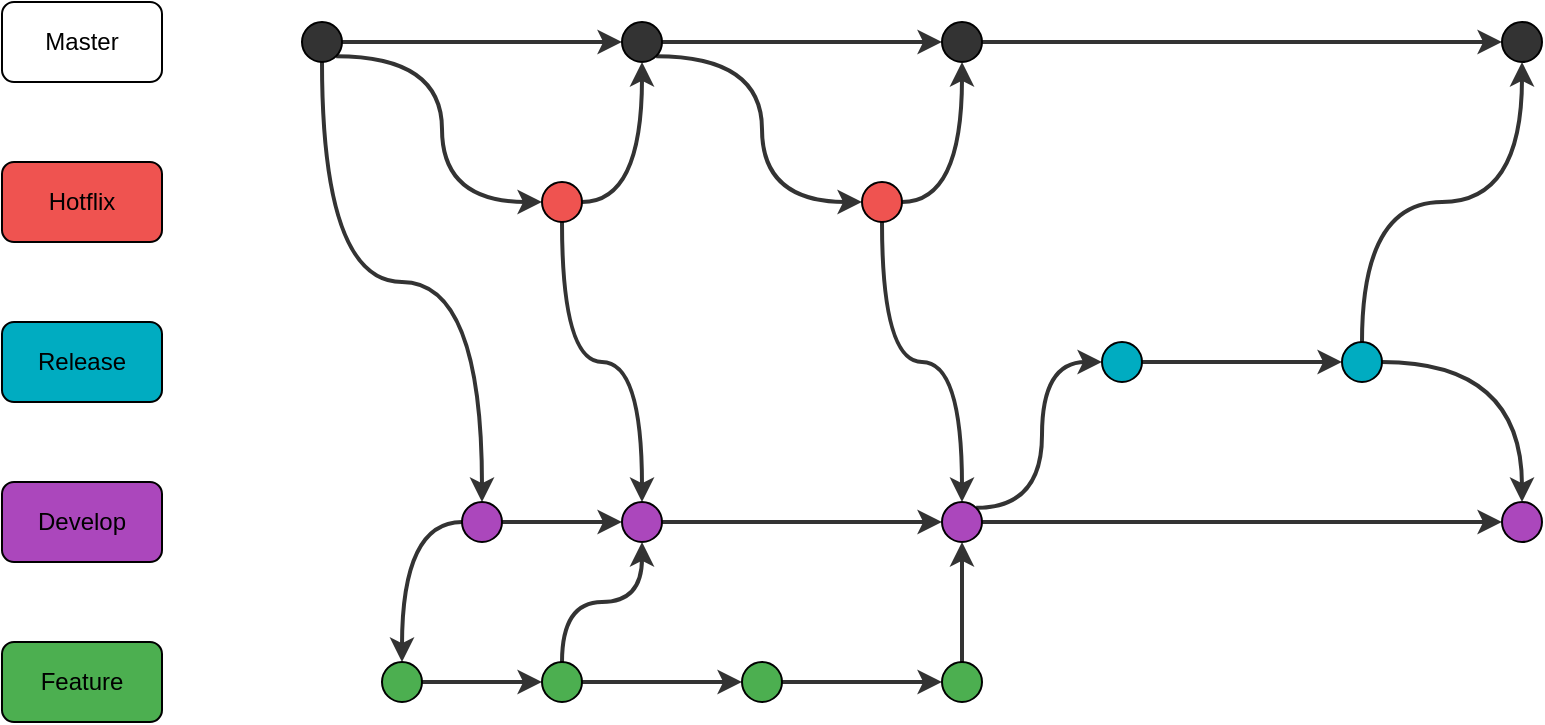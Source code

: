 <mxfile>
    <diagram id="sVAUizd39VXjNcM70dzx" name="Página-1">
        <mxGraphModel dx="904" dy="654" grid="0" gridSize="10" guides="1" tooltips="1" connect="1" arrows="1" fold="1" page="1" pageScale="1" pageWidth="800" pageHeight="400" background="#ffffff" math="0" shadow="0">
            <root>
                <mxCell id="0"/>
                <mxCell id="1" parent="0"/>
                <mxCell id="2" value="Master" style="rounded=1;whiteSpace=wrap;html=1;" vertex="1" parent="1">
                    <mxGeometry x="15" y="20" width="80" height="40" as="geometry"/>
                </mxCell>
                <mxCell id="3" value="Hotflix" style="rounded=1;whiteSpace=wrap;html=1;fillColor=#EF5350;" vertex="1" parent="1">
                    <mxGeometry x="15" y="100" width="80" height="40" as="geometry"/>
                </mxCell>
                <mxCell id="4" value="Release" style="rounded=1;whiteSpace=wrap;html=1;fillColor=#00ACC1;" vertex="1" parent="1">
                    <mxGeometry x="15" y="180" width="80" height="40" as="geometry"/>
                </mxCell>
                <mxCell id="5" value="Develop" style="rounded=1;whiteSpace=wrap;html=1;fillColor=#AB47BC;" vertex="1" parent="1">
                    <mxGeometry x="15" y="260" width="80" height="40" as="geometry"/>
                </mxCell>
                <mxCell id="6" value="Feature" style="rounded=1;whiteSpace=wrap;html=1;fillColor=#4CAF50;" vertex="1" parent="1">
                    <mxGeometry x="15" y="340" width="80" height="40" as="geometry"/>
                </mxCell>
                <mxCell id="25" style="edgeStyle=orthogonalEdgeStyle;curved=1;orthogonalLoop=1;jettySize=auto;html=1;exitX=1;exitY=1;exitDx=0;exitDy=0;entryX=0;entryY=0.5;entryDx=0;entryDy=0;strokeColor=#333333;strokeWidth=2;" edge="1" parent="1" source="7" target="13">
                    <mxGeometry relative="1" as="geometry"/>
                </mxCell>
                <mxCell id="26" style="edgeStyle=orthogonalEdgeStyle;curved=1;orthogonalLoop=1;jettySize=auto;html=1;strokeColor=#333333;strokeWidth=2;" edge="1" parent="1" source="7" target="8">
                    <mxGeometry relative="1" as="geometry"/>
                </mxCell>
                <mxCell id="58" style="edgeStyle=orthogonalEdgeStyle;curved=1;orthogonalLoop=1;jettySize=auto;html=1;entryX=0.5;entryY=0;entryDx=0;entryDy=0;strokeColor=#333333;strokeWidth=2;exitX=0.5;exitY=1;exitDx=0;exitDy=0;" edge="1" parent="1" source="7" target="12">
                    <mxGeometry relative="1" as="geometry"/>
                </mxCell>
                <mxCell id="7" value="" style="ellipse;whiteSpace=wrap;html=1;aspect=fixed;fillColor=#333333;" vertex="1" parent="1">
                    <mxGeometry x="165" y="30" width="20" height="20" as="geometry"/>
                </mxCell>
                <mxCell id="27" style="edgeStyle=orthogonalEdgeStyle;curved=1;orthogonalLoop=1;jettySize=auto;html=1;entryX=0;entryY=0.5;entryDx=0;entryDy=0;strokeColor=#333333;strokeWidth=2;" edge="1" parent="1" source="8" target="9">
                    <mxGeometry relative="1" as="geometry"/>
                </mxCell>
                <mxCell id="30" style="edgeStyle=orthogonalEdgeStyle;curved=1;orthogonalLoop=1;jettySize=auto;html=1;exitX=1;exitY=1;exitDx=0;exitDy=0;entryX=0;entryY=0.5;entryDx=0;entryDy=0;strokeColor=#333333;strokeWidth=2;" edge="1" parent="1" source="8" target="14">
                    <mxGeometry relative="1" as="geometry"/>
                </mxCell>
                <mxCell id="8" value="" style="ellipse;whiteSpace=wrap;html=1;aspect=fixed;fillColor=#333333;" vertex="1" parent="1">
                    <mxGeometry x="325" y="30" width="20" height="20" as="geometry"/>
                </mxCell>
                <mxCell id="28" style="edgeStyle=orthogonalEdgeStyle;curved=1;orthogonalLoop=1;jettySize=auto;html=1;entryX=0;entryY=0.5;entryDx=0;entryDy=0;strokeColor=#333333;strokeWidth=2;" edge="1" parent="1" source="9" target="11">
                    <mxGeometry relative="1" as="geometry"/>
                </mxCell>
                <mxCell id="9" value="" style="ellipse;whiteSpace=wrap;html=1;aspect=fixed;fillColor=#333333;" vertex="1" parent="1">
                    <mxGeometry x="485" y="30" width="20" height="20" as="geometry"/>
                </mxCell>
                <mxCell id="11" value="" style="ellipse;whiteSpace=wrap;html=1;aspect=fixed;fillColor=#333333;" vertex="1" parent="1">
                    <mxGeometry x="765" y="30" width="20" height="20" as="geometry"/>
                </mxCell>
                <mxCell id="37" style="edgeStyle=orthogonalEdgeStyle;curved=1;orthogonalLoop=1;jettySize=auto;html=1;entryX=0;entryY=0.5;entryDx=0;entryDy=0;strokeColor=#333333;strokeWidth=2;" edge="1" parent="1" source="12" target="15">
                    <mxGeometry relative="1" as="geometry"/>
                </mxCell>
                <mxCell id="45" style="edgeStyle=orthogonalEdgeStyle;curved=1;orthogonalLoop=1;jettySize=auto;html=1;strokeColor=#333333;strokeWidth=2;" edge="1" parent="1" source="12" target="17">
                    <mxGeometry relative="1" as="geometry"/>
                </mxCell>
                <mxCell id="12" value="" style="ellipse;whiteSpace=wrap;html=1;aspect=fixed;fillColor=#AB47BC;" vertex="1" parent="1">
                    <mxGeometry x="245" y="270" width="20" height="20" as="geometry"/>
                </mxCell>
                <mxCell id="29" style="edgeStyle=orthogonalEdgeStyle;curved=1;orthogonalLoop=1;jettySize=auto;html=1;entryX=0.5;entryY=1;entryDx=0;entryDy=0;strokeColor=#333333;strokeWidth=2;" edge="1" parent="1" source="13" target="8">
                    <mxGeometry relative="1" as="geometry"/>
                </mxCell>
                <mxCell id="35" style="edgeStyle=orthogonalEdgeStyle;curved=1;orthogonalLoop=1;jettySize=auto;html=1;strokeColor=#333333;strokeWidth=2;exitX=0.5;exitY=1;exitDx=0;exitDy=0;" edge="1" parent="1" source="13" target="15">
                    <mxGeometry relative="1" as="geometry"/>
                </mxCell>
                <mxCell id="13" value="" style="ellipse;whiteSpace=wrap;html=1;aspect=fixed;fillColor=#EF5350;" vertex="1" parent="1">
                    <mxGeometry x="285" y="110" width="20" height="20" as="geometry"/>
                </mxCell>
                <mxCell id="31" style="edgeStyle=orthogonalEdgeStyle;curved=1;orthogonalLoop=1;jettySize=auto;html=1;exitX=1;exitY=0.5;exitDx=0;exitDy=0;entryX=0.5;entryY=1;entryDx=0;entryDy=0;strokeColor=#333333;strokeWidth=2;" edge="1" parent="1" source="14" target="9">
                    <mxGeometry relative="1" as="geometry"/>
                </mxCell>
                <mxCell id="36" style="edgeStyle=orthogonalEdgeStyle;curved=1;orthogonalLoop=1;jettySize=auto;html=1;entryX=0.5;entryY=0;entryDx=0;entryDy=0;strokeColor=#333333;strokeWidth=2;exitX=0.5;exitY=1;exitDx=0;exitDy=0;" edge="1" parent="1" source="14" target="16">
                    <mxGeometry relative="1" as="geometry"/>
                </mxCell>
                <mxCell id="14" value="" style="ellipse;whiteSpace=wrap;html=1;aspect=fixed;fillColor=#EF5350;" vertex="1" parent="1">
                    <mxGeometry x="445" y="110" width="20" height="20" as="geometry"/>
                </mxCell>
                <mxCell id="38" style="edgeStyle=orthogonalEdgeStyle;curved=1;orthogonalLoop=1;jettySize=auto;html=1;entryX=0;entryY=0.5;entryDx=0;entryDy=0;strokeColor=#333333;strokeWidth=2;" edge="1" parent="1" source="15" target="16">
                    <mxGeometry relative="1" as="geometry"/>
                </mxCell>
                <mxCell id="15" value="" style="ellipse;whiteSpace=wrap;html=1;aspect=fixed;fillColor=#AB47BC;" vertex="1" parent="1">
                    <mxGeometry x="325" y="270" width="20" height="20" as="geometry"/>
                </mxCell>
                <mxCell id="39" style="edgeStyle=orthogonalEdgeStyle;curved=1;orthogonalLoop=1;jettySize=auto;html=1;entryX=0;entryY=0.5;entryDx=0;entryDy=0;strokeColor=#333333;strokeWidth=2;" edge="1" parent="1" source="16" target="21">
                    <mxGeometry relative="1" as="geometry"/>
                </mxCell>
                <mxCell id="40" style="edgeStyle=orthogonalEdgeStyle;curved=1;orthogonalLoop=1;jettySize=auto;html=1;exitX=1;exitY=0;exitDx=0;exitDy=0;entryX=0;entryY=0.5;entryDx=0;entryDy=0;strokeColor=#333333;strokeWidth=2;" edge="1" parent="1" source="16" target="22">
                    <mxGeometry relative="1" as="geometry"/>
                </mxCell>
                <mxCell id="16" value="" style="ellipse;whiteSpace=wrap;html=1;aspect=fixed;fillColor=#AB47BC;" vertex="1" parent="1">
                    <mxGeometry x="485" y="270" width="20" height="20" as="geometry"/>
                </mxCell>
                <mxCell id="46" style="edgeStyle=orthogonalEdgeStyle;curved=1;orthogonalLoop=1;jettySize=auto;html=1;entryX=0;entryY=0.5;entryDx=0;entryDy=0;strokeColor=#333333;strokeWidth=2;" edge="1" parent="1" source="17" target="18">
                    <mxGeometry relative="1" as="geometry"/>
                </mxCell>
                <mxCell id="17" value="" style="ellipse;whiteSpace=wrap;html=1;aspect=fixed;fillColor=#4CAF50;" vertex="1" parent="1">
                    <mxGeometry x="205" y="350" width="20" height="20" as="geometry"/>
                </mxCell>
                <mxCell id="47" style="edgeStyle=orthogonalEdgeStyle;curved=1;orthogonalLoop=1;jettySize=auto;html=1;exitX=0.5;exitY=0;exitDx=0;exitDy=0;entryX=0.5;entryY=1;entryDx=0;entryDy=0;strokeColor=#333333;strokeWidth=2;" edge="1" parent="1" source="18" target="15">
                    <mxGeometry relative="1" as="geometry"/>
                </mxCell>
                <mxCell id="48" style="edgeStyle=orthogonalEdgeStyle;curved=1;orthogonalLoop=1;jettySize=auto;html=1;exitX=1;exitY=0.5;exitDx=0;exitDy=0;entryX=0;entryY=0.5;entryDx=0;entryDy=0;strokeColor=#333333;strokeWidth=2;" edge="1" parent="1" source="18" target="19">
                    <mxGeometry relative="1" as="geometry"/>
                </mxCell>
                <mxCell id="18" value="" style="ellipse;whiteSpace=wrap;html=1;aspect=fixed;fillColor=#4CAF50;" vertex="1" parent="1">
                    <mxGeometry x="285" y="350" width="20" height="20" as="geometry"/>
                </mxCell>
                <mxCell id="49" style="edgeStyle=orthogonalEdgeStyle;curved=1;orthogonalLoop=1;jettySize=auto;html=1;entryX=0;entryY=0.5;entryDx=0;entryDy=0;strokeColor=#333333;strokeWidth=2;" edge="1" parent="1" source="19" target="20">
                    <mxGeometry relative="1" as="geometry"/>
                </mxCell>
                <mxCell id="19" value="" style="ellipse;whiteSpace=wrap;html=1;aspect=fixed;fillColor=#4CAF50;" vertex="1" parent="1">
                    <mxGeometry x="385" y="350" width="20" height="20" as="geometry"/>
                </mxCell>
                <mxCell id="50" style="edgeStyle=orthogonalEdgeStyle;curved=1;orthogonalLoop=1;jettySize=auto;html=1;entryX=0.5;entryY=1;entryDx=0;entryDy=0;strokeColor=#333333;strokeWidth=2;" edge="1" parent="1" source="20" target="16">
                    <mxGeometry relative="1" as="geometry"/>
                </mxCell>
                <mxCell id="20" value="" style="ellipse;whiteSpace=wrap;html=1;aspect=fixed;fillColor=#4CAF50;" vertex="1" parent="1">
                    <mxGeometry x="485" y="350" width="20" height="20" as="geometry"/>
                </mxCell>
                <mxCell id="21" value="" style="ellipse;whiteSpace=wrap;html=1;aspect=fixed;fillColor=#AB47BC;" vertex="1" parent="1">
                    <mxGeometry x="765" y="270" width="20" height="20" as="geometry"/>
                </mxCell>
                <mxCell id="41" style="edgeStyle=orthogonalEdgeStyle;curved=1;orthogonalLoop=1;jettySize=auto;html=1;entryX=0;entryY=0.5;entryDx=0;entryDy=0;strokeColor=#333333;strokeWidth=2;" edge="1" parent="1" source="22" target="23">
                    <mxGeometry relative="1" as="geometry"/>
                </mxCell>
                <mxCell id="22" value="" style="ellipse;whiteSpace=wrap;html=1;aspect=fixed;fillColor=#00ACC1;" vertex="1" parent="1">
                    <mxGeometry x="565" y="190" width="20" height="20" as="geometry"/>
                </mxCell>
                <mxCell id="43" style="edgeStyle=orthogonalEdgeStyle;curved=1;orthogonalLoop=1;jettySize=auto;html=1;entryX=0.5;entryY=0;entryDx=0;entryDy=0;strokeColor=#333333;strokeWidth=2;" edge="1" parent="1" source="23" target="21">
                    <mxGeometry relative="1" as="geometry"/>
                </mxCell>
                <mxCell id="44" style="edgeStyle=orthogonalEdgeStyle;curved=1;orthogonalLoop=1;jettySize=auto;html=1;exitX=0.5;exitY=0;exitDx=0;exitDy=0;entryX=0.5;entryY=1;entryDx=0;entryDy=0;strokeColor=#333333;strokeWidth=2;" edge="1" parent="1" source="23" target="11">
                    <mxGeometry relative="1" as="geometry"/>
                </mxCell>
                <mxCell id="23" value="" style="ellipse;whiteSpace=wrap;html=1;aspect=fixed;fillColor=#00ACC1;" vertex="1" parent="1">
                    <mxGeometry x="685" y="190" width="20" height="20" as="geometry"/>
                </mxCell>
            </root>
        </mxGraphModel>
    </diagram>
</mxfile>
